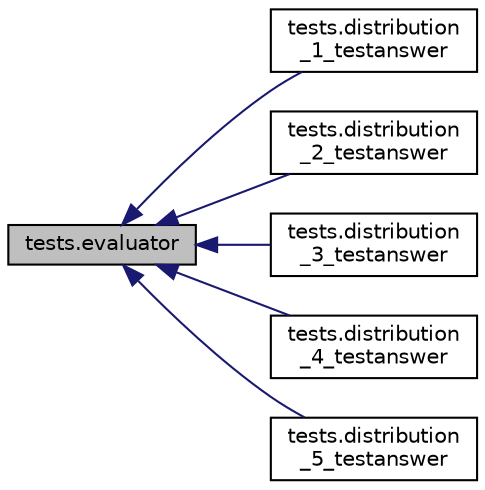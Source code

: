 digraph "tests.evaluator"
{
  edge [fontname="Helvetica",fontsize="10",labelfontname="Helvetica",labelfontsize="10"];
  node [fontname="Helvetica",fontsize="10",shape=record];
  rankdir="LR";
  Node1 [label="tests.evaluator",height=0.2,width=0.4,color="black", fillcolor="grey75", style="filled", fontcolor="black"];
  Node1 -> Node2 [dir="back",color="midnightblue",fontsize="10",style="solid",fontname="Helvetica"];
  Node2 [label="tests.distribution\l_1_testanswer",height=0.2,width=0.4,color="black", fillcolor="white", style="filled",URL="$namespacetests.html#a95018a446cf83f7c898b4922e7e93905"];
  Node1 -> Node3 [dir="back",color="midnightblue",fontsize="10",style="solid",fontname="Helvetica"];
  Node3 [label="tests.distribution\l_2_testanswer",height=0.2,width=0.4,color="black", fillcolor="white", style="filled",URL="$namespacetests.html#a9a519840ee91ab17682a487f3803a5b5"];
  Node1 -> Node4 [dir="back",color="midnightblue",fontsize="10",style="solid",fontname="Helvetica"];
  Node4 [label="tests.distribution\l_3_testanswer",height=0.2,width=0.4,color="black", fillcolor="white", style="filled",URL="$namespacetests.html#ae471bd440b20b495c7105a6d69b3110b"];
  Node1 -> Node5 [dir="back",color="midnightblue",fontsize="10",style="solid",fontname="Helvetica"];
  Node5 [label="tests.distribution\l_4_testanswer",height=0.2,width=0.4,color="black", fillcolor="white", style="filled",URL="$namespacetests.html#a6a2e04353d3db80eea441313226b7bfa"];
  Node1 -> Node6 [dir="back",color="midnightblue",fontsize="10",style="solid",fontname="Helvetica"];
  Node6 [label="tests.distribution\l_5_testanswer",height=0.2,width=0.4,color="black", fillcolor="white", style="filled",URL="$namespacetests.html#a76840f87f59b71aefba500b7e14533b6"];
}
